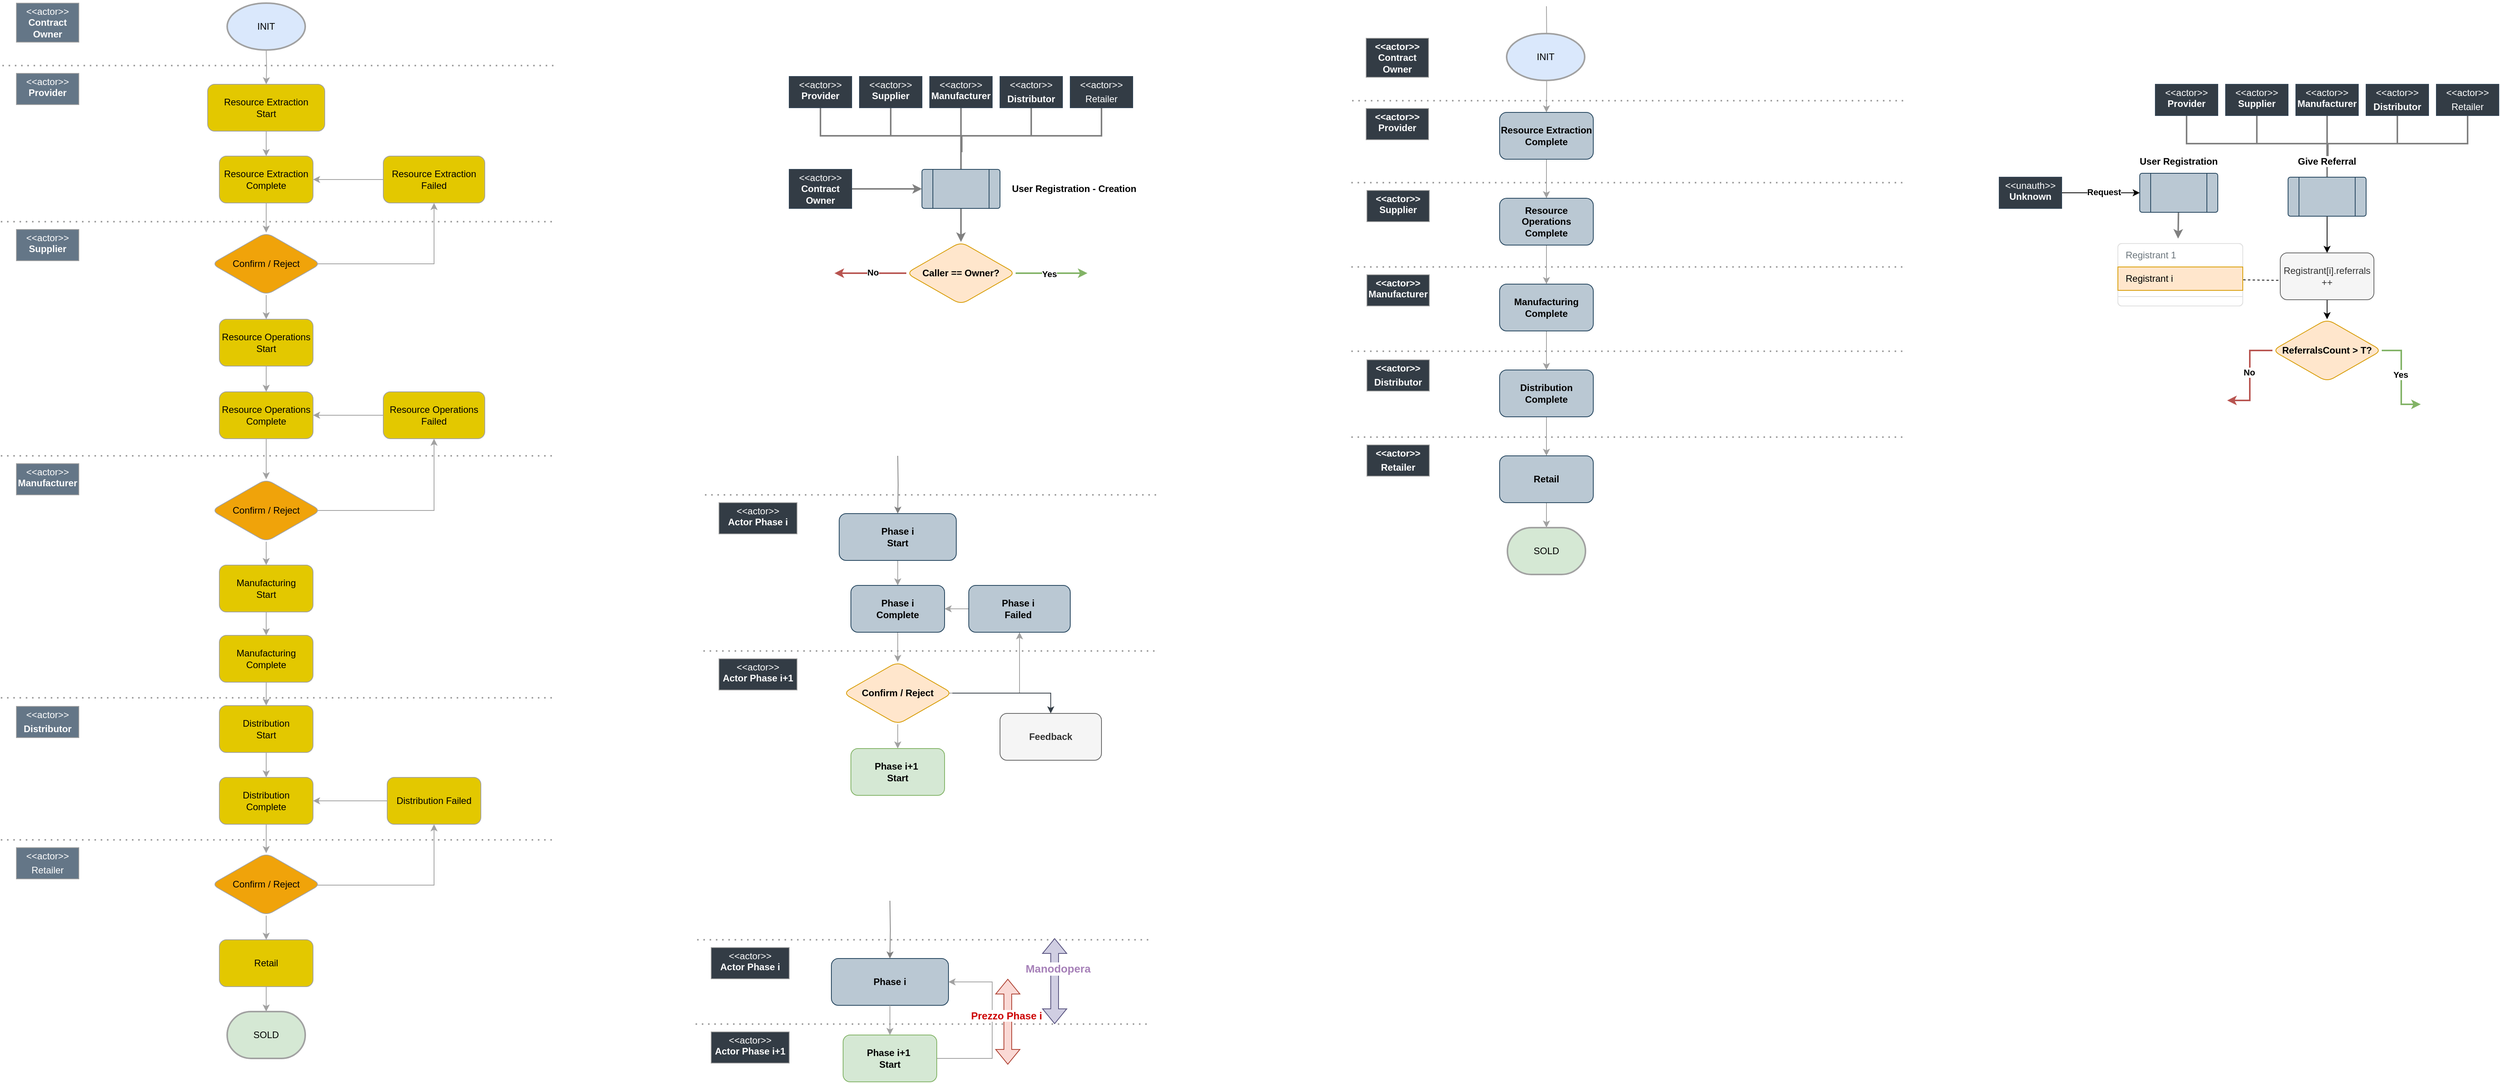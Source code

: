 <mxfile version="23.0.0" type="device">
  <diagram name="Page-1" id="faeOOiExR3TrlwIZyDmg">
    <mxGraphModel dx="1366" dy="703" grid="1" gridSize="10" guides="1" tooltips="1" connect="1" arrows="1" fold="1" page="1" pageScale="1" pageWidth="850" pageHeight="1100" math="0" shadow="0">
      <root>
        <mxCell id="0" />
        <mxCell id="1" parent="0" />
        <mxCell id="ads2WefTn8tqYo6Cn5Cl-5" value="" style="edgeStyle=orthogonalEdgeStyle;rounded=0;orthogonalLoop=1;jettySize=auto;html=1;strokeColor=#A1A1A1;" parent="1" target="ads2WefTn8tqYo6Cn5Cl-4" edge="1">
          <mxGeometry relative="1" as="geometry">
            <mxPoint x="380" y="260" as="sourcePoint" />
          </mxGeometry>
        </mxCell>
        <mxCell id="ads2WefTn8tqYo6Cn5Cl-11" value="" style="edgeStyle=orthogonalEdgeStyle;rounded=0;orthogonalLoop=1;jettySize=auto;html=1;strokeColor=#A1A1A1;" parent="1" source="ads2WefTn8tqYo6Cn5Cl-4" target="ads2WefTn8tqYo6Cn5Cl-10" edge="1">
          <mxGeometry relative="1" as="geometry" />
        </mxCell>
        <mxCell id="ads2WefTn8tqYo6Cn5Cl-4" value="Resource Extraction&lt;br&gt;Start" style="whiteSpace=wrap;html=1;rounded=1;fillColor=#e3c800;fontColor=#000000;strokeColor=#A1A1A1;" parent="1" vertex="1">
          <mxGeometry x="305" y="304" width="150" height="60" as="geometry" />
        </mxCell>
        <mxCell id="ads2WefTn8tqYo6Cn5Cl-8" value="&lt;p style=&quot;margin:0px;margin-top:4px;text-align:center;&quot;&gt;&amp;lt;&amp;lt;actor&amp;gt;&amp;gt;&lt;br&gt;&lt;b&gt;Provider&lt;/b&gt;&lt;/p&gt;" style="shape=rect;html=1;overflow=fill;html=1;whiteSpace=wrap;align=center;fillColor=#647687;fontColor=#ffffff;strokeColor=#A1A1A1;" parent="1" vertex="1">
          <mxGeometry x="60" y="290" width="80" height="40" as="geometry" />
        </mxCell>
        <mxCell id="ads2WefTn8tqYo6Cn5Cl-9" value="&lt;p style=&quot;margin:0px;margin-top:4px;text-align:center;&quot;&gt;&amp;lt;&amp;lt;actor&amp;gt;&amp;gt;&lt;br&gt;&lt;b&gt;Supplier&lt;/b&gt;&lt;/p&gt;&lt;p style=&quot;margin:0px;margin-top:4px;text-align:center;&quot;&gt;&lt;b&gt;&lt;br&gt;&lt;/b&gt;&lt;/p&gt;" style="shape=rect;html=1;overflow=fill;html=1;whiteSpace=wrap;align=center;fillColor=#647687;fontColor=#ffffff;strokeColor=#A1A1A1;" parent="1" vertex="1">
          <mxGeometry x="60" y="490" width="80" height="40" as="geometry" />
        </mxCell>
        <mxCell id="ads2WefTn8tqYo6Cn5Cl-13" style="edgeStyle=orthogonalEdgeStyle;rounded=0;orthogonalLoop=1;jettySize=auto;html=1;entryX=0.5;entryY=0;entryDx=0;entryDy=0;strokeColor=#A1A1A1;" parent="1" source="ads2WefTn8tqYo6Cn5Cl-10" target="ads2WefTn8tqYo6Cn5Cl-12" edge="1">
          <mxGeometry relative="1" as="geometry" />
        </mxCell>
        <mxCell id="ads2WefTn8tqYo6Cn5Cl-10" value="Resource Extraction&lt;br style=&quot;border-color: var(--border-color);&quot;&gt;Complete" style="whiteSpace=wrap;html=1;rounded=1;fillColor=#e3c800;fontColor=#000000;strokeColor=#A1A1A1;" parent="1" vertex="1">
          <mxGeometry x="320" y="396" width="120" height="60" as="geometry" />
        </mxCell>
        <mxCell id="ads2WefTn8tqYo6Cn5Cl-16" value="" style="edgeStyle=orthogonalEdgeStyle;rounded=0;orthogonalLoop=1;jettySize=auto;html=1;strokeColor=#A1A1A1;" parent="1" source="ads2WefTn8tqYo6Cn5Cl-12" target="ads2WefTn8tqYo6Cn5Cl-15" edge="1">
          <mxGeometry relative="1" as="geometry" />
        </mxCell>
        <mxCell id="ads2WefTn8tqYo6Cn5Cl-17" style="edgeStyle=orthogonalEdgeStyle;rounded=0;orthogonalLoop=1;jettySize=auto;html=1;entryX=0.5;entryY=1;entryDx=0;entryDy=0;exitX=0.929;exitY=0.5;exitDx=0;exitDy=0;exitPerimeter=0;strokeColor=#A1A1A1;" parent="1" source="ads2WefTn8tqYo6Cn5Cl-12" target="ads2WefTn8tqYo6Cn5Cl-18" edge="1">
          <mxGeometry relative="1" as="geometry">
            <mxPoint x="580" y="390" as="targetPoint" />
          </mxGeometry>
        </mxCell>
        <mxCell id="ads2WefTn8tqYo6Cn5Cl-12" value="Confirm / Reject" style="rhombus;whiteSpace=wrap;html=1;rounded=1;fillColor=#f0a30a;fontColor=#000000;strokeColor=#A1A1A1;" parent="1" vertex="1">
          <mxGeometry x="310" y="494" width="140" height="80" as="geometry" />
        </mxCell>
        <mxCell id="ads2WefTn8tqYo6Cn5Cl-23" value="" style="edgeStyle=orthogonalEdgeStyle;rounded=0;orthogonalLoop=1;jettySize=auto;html=1;strokeColor=#A1A1A1;" parent="1" source="ads2WefTn8tqYo6Cn5Cl-15" target="ads2WefTn8tqYo6Cn5Cl-22" edge="1">
          <mxGeometry relative="1" as="geometry" />
        </mxCell>
        <mxCell id="ads2WefTn8tqYo6Cn5Cl-15" value="Resource Operations&lt;br style=&quot;border-color: var(--border-color);&quot;&gt;Start" style="whiteSpace=wrap;html=1;rounded=1;fillColor=#e3c800;fontColor=#000000;strokeColor=#A1A1A1;" parent="1" vertex="1">
          <mxGeometry x="320" y="605" width="120" height="60" as="geometry" />
        </mxCell>
        <mxCell id="ads2WefTn8tqYo6Cn5Cl-19" style="rounded=0;orthogonalLoop=1;jettySize=auto;html=1;entryX=1;entryY=0.5;entryDx=0;entryDy=0;strokeColor=#A1A1A1;" parent="1" source="ads2WefTn8tqYo6Cn5Cl-18" target="ads2WefTn8tqYo6Cn5Cl-10" edge="1">
          <mxGeometry relative="1" as="geometry" />
        </mxCell>
        <mxCell id="ads2WefTn8tqYo6Cn5Cl-18" value="Resource Extraction&lt;br&gt;Failed" style="whiteSpace=wrap;html=1;rounded=1;fillColor=#e3c800;fontColor=#000000;strokeColor=#A1A1A1;" parent="1" vertex="1">
          <mxGeometry x="530" y="396" width="130" height="60" as="geometry" />
        </mxCell>
        <mxCell id="ads2WefTn8tqYo6Cn5Cl-25" style="edgeStyle=orthogonalEdgeStyle;rounded=0;orthogonalLoop=1;jettySize=auto;html=1;strokeColor=#A1A1A1;" parent="1" source="ads2WefTn8tqYo6Cn5Cl-22" target="ads2WefTn8tqYo6Cn5Cl-24" edge="1">
          <mxGeometry relative="1" as="geometry" />
        </mxCell>
        <mxCell id="ads2WefTn8tqYo6Cn5Cl-22" value="Resource Operations&lt;br style=&quot;border-color: var(--border-color);&quot;&gt;Complete" style="whiteSpace=wrap;html=1;rounded=1;fillColor=#e3c800;fontColor=#000000;strokeColor=#A1A1A1;" parent="1" vertex="1">
          <mxGeometry x="320" y="698" width="120" height="60" as="geometry" />
        </mxCell>
        <mxCell id="ads2WefTn8tqYo6Cn5Cl-27" value="" style="edgeStyle=orthogonalEdgeStyle;rounded=0;orthogonalLoop=1;jettySize=auto;html=1;exitX=0.929;exitY=0.5;exitDx=0;exitDy=0;exitPerimeter=0;strokeColor=#A1A1A1;" parent="1" source="ads2WefTn8tqYo6Cn5Cl-24" target="ads2WefTn8tqYo6Cn5Cl-26" edge="1">
          <mxGeometry relative="1" as="geometry" />
        </mxCell>
        <mxCell id="ads2WefTn8tqYo6Cn5Cl-31" value="" style="edgeStyle=orthogonalEdgeStyle;rounded=0;orthogonalLoop=1;jettySize=auto;html=1;strokeColor=#A1A1A1;" parent="1" source="ads2WefTn8tqYo6Cn5Cl-24" target="ads2WefTn8tqYo6Cn5Cl-30" edge="1">
          <mxGeometry relative="1" as="geometry" />
        </mxCell>
        <mxCell id="ads2WefTn8tqYo6Cn5Cl-24" value="Confirm / Reject" style="rhombus;whiteSpace=wrap;html=1;rounded=1;fillColor=#f0a30a;fontColor=#000000;strokeColor=#A1A1A1;" parent="1" vertex="1">
          <mxGeometry x="310" y="810" width="140" height="80" as="geometry" />
        </mxCell>
        <mxCell id="ads2WefTn8tqYo6Cn5Cl-28" style="rounded=0;orthogonalLoop=1;jettySize=auto;html=1;entryX=1;entryY=0.5;entryDx=0;entryDy=0;strokeColor=#A1A1A1;" parent="1" source="ads2WefTn8tqYo6Cn5Cl-26" target="ads2WefTn8tqYo6Cn5Cl-22" edge="1">
          <mxGeometry relative="1" as="geometry" />
        </mxCell>
        <mxCell id="ads2WefTn8tqYo6Cn5Cl-26" value="Resource Operations&lt;br style=&quot;border-color: var(--border-color);&quot;&gt;Failed" style="whiteSpace=wrap;html=1;rounded=1;fillColor=#e3c800;fontColor=#000000;strokeColor=#A1A1A1;" parent="1" vertex="1">
          <mxGeometry x="530" y="698" width="130" height="60" as="geometry" />
        </mxCell>
        <mxCell id="ads2WefTn8tqYo6Cn5Cl-29" value="&lt;p style=&quot;margin:0px;margin-top:4px;text-align:center;&quot;&gt;&amp;lt;&amp;lt;actor&amp;gt;&amp;gt;&lt;br&gt;&lt;b&gt;Manufacturer&lt;/b&gt;&lt;/p&gt;&lt;p style=&quot;margin:0px;margin-top:4px;text-align:center;&quot;&gt;&lt;b&gt;&lt;br&gt;&lt;/b&gt;&lt;/p&gt;" style="shape=rect;html=1;overflow=fill;html=1;whiteSpace=wrap;align=center;fillColor=#647687;fontColor=#ffffff;strokeColor=#A1A1A1;" parent="1" vertex="1">
          <mxGeometry x="60" y="790" width="80" height="40" as="geometry" />
        </mxCell>
        <mxCell id="ads2WefTn8tqYo6Cn5Cl-33" value="" style="edgeStyle=orthogonalEdgeStyle;rounded=0;orthogonalLoop=1;jettySize=auto;html=1;strokeColor=#A1A1A1;" parent="1" source="ads2WefTn8tqYo6Cn5Cl-30" target="ads2WefTn8tqYo6Cn5Cl-32" edge="1">
          <mxGeometry relative="1" as="geometry" />
        </mxCell>
        <mxCell id="ads2WefTn8tqYo6Cn5Cl-30" value="Manufacturing &lt;br&gt;Start" style="whiteSpace=wrap;html=1;rounded=1;fillColor=#e3c800;fontColor=#000000;strokeColor=#A1A1A1;" parent="1" vertex="1">
          <mxGeometry x="320" y="920" width="120" height="60" as="geometry" />
        </mxCell>
        <mxCell id="ads2WefTn8tqYo6Cn5Cl-36" value="" style="edgeStyle=orthogonalEdgeStyle;rounded=0;orthogonalLoop=1;jettySize=auto;html=1;strokeColor=#A1A1A1;" parent="1" source="ads2WefTn8tqYo6Cn5Cl-32" target="ads2WefTn8tqYo6Cn5Cl-35" edge="1">
          <mxGeometry relative="1" as="geometry" />
        </mxCell>
        <mxCell id="ads2WefTn8tqYo6Cn5Cl-32" value="Manufacturing&lt;br style=&quot;border-color: var(--border-color);&quot;&gt;Complete" style="whiteSpace=wrap;html=1;rounded=1;fillColor=#e3c800;fontColor=#000000;strokeColor=#A1A1A1;" parent="1" vertex="1">
          <mxGeometry x="320" y="1010" width="120" height="60" as="geometry" />
        </mxCell>
        <mxCell id="ads2WefTn8tqYo6Cn5Cl-34" value="&lt;p style=&quot;margin:0px;margin-top:4px;text-align:center;&quot;&gt;&amp;lt;&amp;lt;actor&amp;gt;&amp;gt;&lt;br&gt;&lt;/p&gt;&lt;p style=&quot;margin:0px;margin-top:4px;text-align:center;&quot;&gt;&lt;b&gt;Distributor&lt;/b&gt;&lt;/p&gt;" style="shape=rect;html=1;overflow=fill;html=1;whiteSpace=wrap;align=center;fillColor=#647687;fontColor=#ffffff;strokeColor=#A1A1A1;" parent="1" vertex="1">
          <mxGeometry x="60" y="1101" width="80" height="40" as="geometry" />
        </mxCell>
        <mxCell id="ads2WefTn8tqYo6Cn5Cl-38" value="" style="edgeStyle=orthogonalEdgeStyle;rounded=0;orthogonalLoop=1;jettySize=auto;html=1;strokeColor=#A1A1A1;" parent="1" source="ads2WefTn8tqYo6Cn5Cl-35" target="ads2WefTn8tqYo6Cn5Cl-37" edge="1">
          <mxGeometry relative="1" as="geometry" />
        </mxCell>
        <mxCell id="ads2WefTn8tqYo6Cn5Cl-35" value="Distribution &lt;br&gt;Start" style="whiteSpace=wrap;html=1;rounded=1;fillColor=#e3c800;fontColor=#000000;strokeColor=#A1A1A1;" parent="1" vertex="1">
          <mxGeometry x="320" y="1100" width="120" height="60" as="geometry" />
        </mxCell>
        <mxCell id="ads2WefTn8tqYo6Cn5Cl-41" value="" style="edgeStyle=orthogonalEdgeStyle;rounded=0;orthogonalLoop=1;jettySize=auto;html=1;strokeColor=#A1A1A1;" parent="1" source="ads2WefTn8tqYo6Cn5Cl-37" target="ads2WefTn8tqYo6Cn5Cl-40" edge="1">
          <mxGeometry relative="1" as="geometry" />
        </mxCell>
        <mxCell id="ads2WefTn8tqYo6Cn5Cl-37" value="Distribution&lt;br&gt;Complete" style="whiteSpace=wrap;html=1;rounded=1;fillColor=#e3c800;fontColor=#000000;strokeColor=#A1A1A1;" parent="1" vertex="1">
          <mxGeometry x="320" y="1192" width="120" height="60" as="geometry" />
        </mxCell>
        <mxCell id="ads2WefTn8tqYo6Cn5Cl-39" value="&lt;p style=&quot;margin:0px;margin-top:4px;text-align:center;&quot;&gt;&amp;lt;&amp;lt;actor&amp;gt;&amp;gt;&lt;/p&gt;&lt;p style=&quot;margin:0px;margin-top:4px;text-align:center;&quot;&gt;Retailer&lt;/p&gt;" style="shape=rect;html=1;overflow=fill;html=1;whiteSpace=wrap;align=center;fillColor=#647687;fontColor=#ffffff;strokeColor=#A1A1A1;" parent="1" vertex="1">
          <mxGeometry x="60" y="1282" width="80" height="40" as="geometry" />
        </mxCell>
        <mxCell id="ads2WefTn8tqYo6Cn5Cl-44" value="" style="edgeStyle=orthogonalEdgeStyle;rounded=0;orthogonalLoop=1;jettySize=auto;html=1;exitX=0.957;exitY=0.513;exitDx=0;exitDy=0;exitPerimeter=0;strokeColor=#A1A1A1;" parent="1" source="ads2WefTn8tqYo6Cn5Cl-40" target="ads2WefTn8tqYo6Cn5Cl-43" edge="1">
          <mxGeometry relative="1" as="geometry" />
        </mxCell>
        <mxCell id="ads2WefTn8tqYo6Cn5Cl-48" value="" style="edgeStyle=orthogonalEdgeStyle;rounded=0;orthogonalLoop=1;jettySize=auto;html=1;strokeColor=#A1A1A1;" parent="1" source="ads2WefTn8tqYo6Cn5Cl-40" target="ads2WefTn8tqYo6Cn5Cl-47" edge="1">
          <mxGeometry relative="1" as="geometry" />
        </mxCell>
        <mxCell id="ads2WefTn8tqYo6Cn5Cl-40" value="Confirm / Reject" style="rhombus;whiteSpace=wrap;html=1;rounded=1;fillColor=#f0a30a;fontColor=#000000;strokeColor=#A1A1A1;" parent="1" vertex="1">
          <mxGeometry x="310" y="1289" width="140" height="80" as="geometry" />
        </mxCell>
        <mxCell id="ads2WefTn8tqYo6Cn5Cl-45" style="rounded=0;orthogonalLoop=1;jettySize=auto;html=1;entryX=1;entryY=0.5;entryDx=0;entryDy=0;strokeColor=#A1A1A1;" parent="1" source="ads2WefTn8tqYo6Cn5Cl-43" target="ads2WefTn8tqYo6Cn5Cl-37" edge="1">
          <mxGeometry relative="1" as="geometry" />
        </mxCell>
        <mxCell id="ads2WefTn8tqYo6Cn5Cl-43" value="Distribution Failed" style="whiteSpace=wrap;html=1;rounded=1;fillColor=#e3c800;fontColor=#000000;strokeColor=#A1A1A1;" parent="1" vertex="1">
          <mxGeometry x="535" y="1192" width="120" height="60" as="geometry" />
        </mxCell>
        <mxCell id="ads2WefTn8tqYo6Cn5Cl-50" value="" style="edgeStyle=orthogonalEdgeStyle;rounded=0;orthogonalLoop=1;jettySize=auto;html=1;strokeColor=#A1A1A1;" parent="1" source="ads2WefTn8tqYo6Cn5Cl-47" edge="1">
          <mxGeometry relative="1" as="geometry">
            <mxPoint x="380" y="1492" as="targetPoint" />
          </mxGeometry>
        </mxCell>
        <mxCell id="ads2WefTn8tqYo6Cn5Cl-47" value="Retail" style="whiteSpace=wrap;html=1;rounded=1;fillColor=#e3c800;fontColor=#000000;strokeColor=#A1A1A1;" parent="1" vertex="1">
          <mxGeometry x="320" y="1400" width="120" height="60" as="geometry" />
        </mxCell>
        <mxCell id="ads2WefTn8tqYo6Cn5Cl-51" value="" style="endArrow=none;dashed=1;html=1;dashPattern=1 3;strokeWidth=2;rounded=0;strokeColor=#A1A1A1;" parent="1" edge="1">
          <mxGeometry width="50" height="50" relative="1" as="geometry">
            <mxPoint x="40" y="1272" as="sourcePoint" />
            <mxPoint x="750" y="1272" as="targetPoint" />
          </mxGeometry>
        </mxCell>
        <mxCell id="ads2WefTn8tqYo6Cn5Cl-52" value="" style="endArrow=none;dashed=1;html=1;dashPattern=1 3;strokeWidth=2;rounded=0;strokeColor=#A1A1A1;" parent="1" edge="1">
          <mxGeometry width="50" height="50" relative="1" as="geometry">
            <mxPoint x="40" y="1090" as="sourcePoint" />
            <mxPoint x="750" y="1090" as="targetPoint" />
          </mxGeometry>
        </mxCell>
        <mxCell id="ads2WefTn8tqYo6Cn5Cl-55" value="" style="endArrow=none;dashed=1;html=1;dashPattern=1 3;strokeWidth=2;rounded=0;strokeColor=#A1A1A1;" parent="1" edge="1">
          <mxGeometry width="50" height="50" relative="1" as="geometry">
            <mxPoint x="40" y="780" as="sourcePoint" />
            <mxPoint x="750" y="780" as="targetPoint" />
          </mxGeometry>
        </mxCell>
        <mxCell id="ads2WefTn8tqYo6Cn5Cl-56" value="" style="endArrow=none;dashed=1;html=1;dashPattern=1 3;strokeWidth=2;rounded=0;strokeColor=#A1A1A1;" parent="1" edge="1">
          <mxGeometry width="50" height="50" relative="1" as="geometry">
            <mxPoint x="40" y="480" as="sourcePoint" />
            <mxPoint x="750" y="480" as="targetPoint" />
          </mxGeometry>
        </mxCell>
        <mxCell id="ads2WefTn8tqYo6Cn5Cl-57" value="" style="endArrow=none;dashed=1;html=1;dashPattern=1 3;strokeWidth=2;rounded=0;strokeColor=#A1A1A1;" parent="1" edge="1">
          <mxGeometry width="50" height="50" relative="1" as="geometry">
            <mxPoint x="42" y="280" as="sourcePoint" />
            <mxPoint x="750" y="280" as="targetPoint" />
          </mxGeometry>
        </mxCell>
        <mxCell id="ads2WefTn8tqYo6Cn5Cl-76" style="edgeStyle=orthogonalEdgeStyle;rounded=0;orthogonalLoop=1;jettySize=auto;html=1;entryX=0.5;entryY=0;entryDx=0;entryDy=0;endArrow=none;endFill=0;strokeColor=#808080;strokeWidth=2;" parent="1" source="ads2WefTn8tqYo6Cn5Cl-58" target="ads2WefTn8tqYo6Cn5Cl-65" edge="1">
          <mxGeometry relative="1" as="geometry">
            <Array as="points">
              <mxPoint x="1090" y="370" />
              <mxPoint x="1270" y="370" />
            </Array>
          </mxGeometry>
        </mxCell>
        <mxCell id="ads2WefTn8tqYo6Cn5Cl-58" value="&lt;p style=&quot;margin:0px;margin-top:4px;text-align:center;&quot;&gt;&amp;lt;&amp;lt;actor&amp;gt;&amp;gt;&lt;br&gt;&lt;b&gt;Provider&lt;/b&gt;&lt;/p&gt;" style="shape=rect;html=1;overflow=fill;html=1;whiteSpace=wrap;align=center;fillColor=#333C45;fontColor=#ffffff;strokeColor=#314354;" parent="1" vertex="1">
          <mxGeometry x="1050" y="294" width="80" height="40" as="geometry" />
        </mxCell>
        <mxCell id="ads2WefTn8tqYo6Cn5Cl-77" style="edgeStyle=orthogonalEdgeStyle;rounded=0;orthogonalLoop=1;jettySize=auto;html=1;endArrow=none;endFill=0;strokeColor=#808080;strokeWidth=2;" parent="1" source="ads2WefTn8tqYo6Cn5Cl-59" edge="1">
          <mxGeometry relative="1" as="geometry">
            <mxPoint x="1270" y="390" as="targetPoint" />
            <Array as="points">
              <mxPoint x="1180" y="370" />
              <mxPoint x="1271" y="370" />
            </Array>
          </mxGeometry>
        </mxCell>
        <mxCell id="ads2WefTn8tqYo6Cn5Cl-59" value="&lt;p style=&quot;margin:0px;margin-top:4px;text-align:center;&quot;&gt;&amp;lt;&amp;lt;actor&amp;gt;&amp;gt;&lt;br&gt;&lt;b&gt;Supplier&lt;/b&gt;&lt;/p&gt;&lt;p style=&quot;margin:0px;margin-top:4px;text-align:center;&quot;&gt;&lt;b&gt;&lt;br&gt;&lt;/b&gt;&lt;/p&gt;" style="shape=rect;html=1;overflow=fill;html=1;whiteSpace=wrap;align=center;fillColor=#333C45;fontColor=#ffffff;strokeColor=#314354;" parent="1" vertex="1">
          <mxGeometry x="1140" y="294" width="80" height="40" as="geometry" />
        </mxCell>
        <mxCell id="ads2WefTn8tqYo6Cn5Cl-79" style="edgeStyle=orthogonalEdgeStyle;rounded=0;orthogonalLoop=1;jettySize=auto;html=1;endArrow=none;endFill=0;strokeColor=#808080;strokeWidth=2;" parent="1" source="ads2WefTn8tqYo6Cn5Cl-60" edge="1">
          <mxGeometry relative="1" as="geometry">
            <mxPoint x="1270" y="390" as="targetPoint" />
          </mxGeometry>
        </mxCell>
        <mxCell id="ads2WefTn8tqYo6Cn5Cl-60" value="&lt;p style=&quot;margin:0px;margin-top:4px;text-align:center;&quot;&gt;&amp;lt;&amp;lt;actor&amp;gt;&amp;gt;&lt;br&gt;&lt;b&gt;Manufacturer&lt;/b&gt;&lt;/p&gt;&lt;p style=&quot;margin:0px;margin-top:4px;text-align:center;&quot;&gt;&lt;b&gt;&lt;br&gt;&lt;/b&gt;&lt;/p&gt;" style="shape=rect;html=1;overflow=fill;html=1;whiteSpace=wrap;align=center;fillColor=#333C45;fontColor=#ffffff;strokeColor=#314354;" parent="1" vertex="1">
          <mxGeometry x="1230" y="294" width="80" height="40" as="geometry" />
        </mxCell>
        <mxCell id="ads2WefTn8tqYo6Cn5Cl-80" style="edgeStyle=orthogonalEdgeStyle;rounded=0;orthogonalLoop=1;jettySize=auto;html=1;endArrow=none;endFill=0;strokeColor=#808080;strokeWidth=2;" parent="1" source="ads2WefTn8tqYo6Cn5Cl-61" edge="1">
          <mxGeometry relative="1" as="geometry">
            <mxPoint x="1270" y="390" as="targetPoint" />
            <Array as="points">
              <mxPoint x="1360" y="370" />
              <mxPoint x="1271" y="370" />
            </Array>
          </mxGeometry>
        </mxCell>
        <mxCell id="ads2WefTn8tqYo6Cn5Cl-61" value="&lt;p style=&quot;margin:0px;margin-top:4px;text-align:center;&quot;&gt;&amp;lt;&amp;lt;actor&amp;gt;&amp;gt;&lt;br&gt;&lt;/p&gt;&lt;p style=&quot;margin:0px;margin-top:4px;text-align:center;&quot;&gt;&lt;b&gt;Distributor&lt;/b&gt;&lt;/p&gt;" style="shape=rect;html=1;overflow=fill;html=1;whiteSpace=wrap;align=center;fillColor=#333C45;fontColor=#ffffff;strokeColor=#314354;" parent="1" vertex="1">
          <mxGeometry x="1320" y="294" width="80" height="40" as="geometry" />
        </mxCell>
        <mxCell id="ads2WefTn8tqYo6Cn5Cl-81" style="edgeStyle=orthogonalEdgeStyle;rounded=0;orthogonalLoop=1;jettySize=auto;html=1;entryX=0.5;entryY=0;entryDx=0;entryDy=0;endArrow=none;endFill=0;strokeColor=#808080;strokeWidth=2;" parent="1" source="ads2WefTn8tqYo6Cn5Cl-62" target="ads2WefTn8tqYo6Cn5Cl-65" edge="1">
          <mxGeometry relative="1" as="geometry">
            <Array as="points">
              <mxPoint x="1450" y="370" />
              <mxPoint x="1270" y="370" />
            </Array>
          </mxGeometry>
        </mxCell>
        <mxCell id="ads2WefTn8tqYo6Cn5Cl-62" value="&lt;p style=&quot;margin:0px;margin-top:4px;text-align:center;&quot;&gt;&amp;lt;&amp;lt;actor&amp;gt;&amp;gt;&lt;/p&gt;&lt;p style=&quot;margin:0px;margin-top:4px;text-align:center;&quot;&gt;Retailer&lt;/p&gt;" style="shape=rect;html=1;overflow=fill;html=1;whiteSpace=wrap;align=center;fillColor=#333C45;fontColor=#ffffff;strokeColor=#314354;" parent="1" vertex="1">
          <mxGeometry x="1410" y="294" width="80" height="40" as="geometry" />
        </mxCell>
        <mxCell id="ads2WefTn8tqYo6Cn5Cl-82" style="edgeStyle=orthogonalEdgeStyle;rounded=0;orthogonalLoop=1;jettySize=auto;html=1;entryX=0.5;entryY=0;entryDx=0;entryDy=0;strokeColor=#808080;strokeWidth=2;" parent="1" source="ads2WefTn8tqYo6Cn5Cl-65" target="ads2WefTn8tqYo6Cn5Cl-67" edge="1">
          <mxGeometry relative="1" as="geometry" />
        </mxCell>
        <mxCell id="ads2WefTn8tqYo6Cn5Cl-65" value="" style="verticalLabelPosition=bottom;verticalAlign=top;html=1;shape=process;whiteSpace=wrap;rounded=1;size=0.14;arcSize=6;fillColor=#bac8d3;strokeColor=#23445d;" parent="1" vertex="1">
          <mxGeometry x="1220" y="413" width="100" height="50" as="geometry" />
        </mxCell>
        <mxCell id="ads2WefTn8tqYo6Cn5Cl-68" style="edgeStyle=orthogonalEdgeStyle;rounded=0;orthogonalLoop=1;jettySize=auto;html=1;strokeWidth=2;fillColor=#f8cecc;strokeColor=#b85450;" parent="1" source="ads2WefTn8tqYo6Cn5Cl-67" target="ads2WefTn8tqYo6Cn5Cl-86" edge="1">
          <mxGeometry relative="1" as="geometry">
            <mxPoint x="1110" y="546" as="targetPoint" />
          </mxGeometry>
        </mxCell>
        <mxCell id="ads2WefTn8tqYo6Cn5Cl-83" value="No" style="edgeLabel;html=1;align=center;verticalAlign=middle;resizable=0;points=[];fontStyle=1" parent="ads2WefTn8tqYo6Cn5Cl-68" vertex="1" connectable="0">
          <mxGeometry x="-0.062" y="-1" relative="1" as="geometry">
            <mxPoint as="offset" />
          </mxGeometry>
        </mxCell>
        <mxCell id="ads2WefTn8tqYo6Cn5Cl-84" style="edgeStyle=orthogonalEdgeStyle;rounded=0;orthogonalLoop=1;jettySize=auto;html=1;strokeWidth=2;fillColor=#d5e8d4;strokeColor=#82b366;entryX=0;entryY=0.5;entryDx=0;entryDy=0;fontStyle=1" parent="1" source="ads2WefTn8tqYo6Cn5Cl-67" target="ads2WefTn8tqYo6Cn5Cl-87" edge="1">
          <mxGeometry relative="1" as="geometry">
            <mxPoint x="1410" y="546" as="targetPoint" />
          </mxGeometry>
        </mxCell>
        <mxCell id="ads2WefTn8tqYo6Cn5Cl-85" value="Yes" style="edgeLabel;html=1;align=center;verticalAlign=middle;resizable=0;points=[];fontStyle=1" parent="ads2WefTn8tqYo6Cn5Cl-84" vertex="1" connectable="0">
          <mxGeometry x="-0.064" y="-1" relative="1" as="geometry">
            <mxPoint as="offset" />
          </mxGeometry>
        </mxCell>
        <mxCell id="ads2WefTn8tqYo6Cn5Cl-67" value="&lt;b&gt;Caller == Owner?&lt;/b&gt;" style="rhombus;whiteSpace=wrap;html=1;rounded=1;fillColor=#ffe6cc;strokeColor=#d79b00;" parent="1" vertex="1">
          <mxGeometry x="1200" y="506" width="140" height="80" as="geometry" />
        </mxCell>
        <mxCell id="ads2WefTn8tqYo6Cn5Cl-69" value="INIT" style="strokeWidth=2;html=1;shape=mxgraph.flowchart.start_1;whiteSpace=wrap;fillColor=#dae8fc;strokeColor=#A1A1A1;" parent="1" vertex="1">
          <mxGeometry x="330" y="200" width="100" height="60" as="geometry" />
        </mxCell>
        <mxCell id="ads2WefTn8tqYo6Cn5Cl-70" value="SOLD" style="strokeWidth=2;html=1;shape=mxgraph.flowchart.terminator;whiteSpace=wrap;fillColor=#d5e8d4;strokeColor=#A1A1A1;" parent="1" vertex="1">
          <mxGeometry x="330" y="1492" width="100" height="60" as="geometry" />
        </mxCell>
        <mxCell id="ads2WefTn8tqYo6Cn5Cl-73" value="&lt;p style=&quot;margin:0px;margin-top:4px;text-align:center;&quot;&gt;&amp;lt;&amp;lt;actor&amp;gt;&amp;gt;&lt;br&gt;&lt;b&gt;Contract Owner&lt;/b&gt;&lt;/p&gt;&lt;p style=&quot;margin:0px;margin-top:4px;text-align:center;&quot;&gt;&lt;b&gt;&lt;br&gt;&lt;/b&gt;&lt;/p&gt;" style="shape=rect;html=1;overflow=fill;html=1;whiteSpace=wrap;align=center;fillColor=#647687;fontColor=#ffffff;strokeColor=#A1A1A1;" parent="1" vertex="1">
          <mxGeometry x="60" y="200" width="80" height="50" as="geometry" />
        </mxCell>
        <mxCell id="ads2WefTn8tqYo6Cn5Cl-75" style="edgeStyle=orthogonalEdgeStyle;rounded=0;orthogonalLoop=1;jettySize=auto;html=1;entryX=0;entryY=0.5;entryDx=0;entryDy=0;strokeColor=#808080;strokeWidth=2;" parent="1" source="ads2WefTn8tqYo6Cn5Cl-74" target="ads2WefTn8tqYo6Cn5Cl-65" edge="1">
          <mxGeometry relative="1" as="geometry" />
        </mxCell>
        <mxCell id="ads2WefTn8tqYo6Cn5Cl-74" value="&lt;p style=&quot;margin:0px;margin-top:4px;text-align:center;&quot;&gt;&amp;lt;&amp;lt;actor&amp;gt;&amp;gt;&lt;br&gt;&lt;b&gt;Contract Owner&lt;/b&gt;&lt;/p&gt;&lt;p style=&quot;margin:0px;margin-top:4px;text-align:center;&quot;&gt;&lt;b&gt;&lt;br&gt;&lt;/b&gt;&lt;/p&gt;" style="shape=rect;html=1;overflow=fill;html=1;whiteSpace=wrap;align=center;fillColor=#333C45;fontColor=#ffffff;strokeColor=#314354;" parent="1" vertex="1">
          <mxGeometry x="1050" y="413" width="80" height="50" as="geometry" />
        </mxCell>
        <mxCell id="ads2WefTn8tqYo6Cn5Cl-86" value="" style="shape=image;html=1;verticalAlign=top;verticalLabelPosition=bottom;labelBackgroundColor=#ffffff;imageAspect=0;aspect=fixed;image=https://cdn2.iconfinder.com/data/icons/circle-icons-1/64/denied-128.png;imageBackground=none;" parent="1" vertex="1">
          <mxGeometry x="1050" y="517" width="58" height="58" as="geometry" />
        </mxCell>
        <mxCell id="ads2WefTn8tqYo6Cn5Cl-87" value="" style="shape=image;html=1;verticalAlign=top;verticalLabelPosition=bottom;labelBackgroundColor=#ffffff;imageAspect=0;aspect=fixed;image=https://cdn4.iconfinder.com/data/icons/essentials-72/24/040_-_Tick-128.png" parent="1" vertex="1">
          <mxGeometry x="1432" y="517" width="58" height="58" as="geometry" />
        </mxCell>
        <mxCell id="ads2WefTn8tqYo6Cn5Cl-89" value="&lt;span style=&quot;border-color: var(--border-color);&quot;&gt;&lt;b&gt;User Registration - Creation&lt;/b&gt;&lt;/span&gt;" style="text;html=1;strokeColor=none;fillColor=none;align=center;verticalAlign=middle;whiteSpace=wrap;rounded=0;" parent="1" vertex="1">
          <mxGeometry x="1320" y="423" width="190" height="30" as="geometry" />
        </mxCell>
        <mxCell id="I28r8k0axbSIJvqg_-YW-1" value="" style="edgeStyle=orthogonalEdgeStyle;rounded=0;orthogonalLoop=1;jettySize=auto;html=1;strokeColor=#A1A1A1;entryX=0.5;entryY=0;entryDx=0;entryDy=0;" parent="1" target="I28r8k0axbSIJvqg_-YW-7" edge="1">
          <mxGeometry relative="1" as="geometry">
            <mxPoint x="2020" y="204" as="sourcePoint" />
            <mxPoint x="2020" y="248" as="targetPoint" />
          </mxGeometry>
        </mxCell>
        <mxCell id="I28r8k0axbSIJvqg_-YW-4" value="&lt;p style=&quot;margin:0px;margin-top:4px;text-align:center;&quot;&gt;&amp;lt;&amp;lt;actor&amp;gt;&amp;gt;&lt;br&gt;&lt;span&gt;Provider&lt;/span&gt;&lt;/p&gt;" style="shape=rect;html=1;overflow=fill;html=1;whiteSpace=wrap;align=center;fillColor=#333C45;fontColor=#ffffff;strokeColor=#A1A1A1;fontStyle=1" parent="1" vertex="1">
          <mxGeometry x="1789" y="335" width="80" height="40" as="geometry" />
        </mxCell>
        <mxCell id="I28r8k0axbSIJvqg_-YW-5" value="&lt;p style=&quot;margin:0px;margin-top:4px;text-align:center;&quot;&gt;&amp;lt;&amp;lt;actor&amp;gt;&amp;gt;&lt;br&gt;&lt;span&gt;Supplier&lt;/span&gt;&lt;/p&gt;&lt;p style=&quot;margin:0px;margin-top:4px;text-align:center;&quot;&gt;&lt;span&gt;&lt;br&gt;&lt;/span&gt;&lt;/p&gt;" style="shape=rect;html=1;overflow=fill;html=1;whiteSpace=wrap;align=center;fillColor=#333C45;fontColor=#ffffff;strokeColor=#A1A1A1;fontStyle=1" parent="1" vertex="1">
          <mxGeometry x="1790" y="440" width="80" height="40" as="geometry" />
        </mxCell>
        <mxCell id="I28r8k0axbSIJvqg_-YW-6" style="rounded=0;orthogonalLoop=1;jettySize=auto;html=1;entryX=0.5;entryY=0;entryDx=0;entryDy=0;strokeColor=#A1A1A1;" parent="1" source="I28r8k0axbSIJvqg_-YW-7" target="I28r8k0axbSIJvqg_-YW-16" edge="1">
          <mxGeometry relative="1" as="geometry">
            <mxPoint x="2020" y="438" as="targetPoint" />
          </mxGeometry>
        </mxCell>
        <mxCell id="I28r8k0axbSIJvqg_-YW-7" value="&lt;b&gt;Resource Extraction&lt;br style=&quot;border-color: var(--border-color);&quot;&gt;Complete&lt;/b&gt;" style="whiteSpace=wrap;html=1;rounded=1;fillColor=#bac8d3;strokeColor=#23445d;" parent="1" vertex="1">
          <mxGeometry x="1960" y="340" width="120" height="60" as="geometry" />
        </mxCell>
        <mxCell id="I28r8k0axbSIJvqg_-YW-15" style="edgeStyle=orthogonalEdgeStyle;rounded=0;orthogonalLoop=1;jettySize=auto;html=1;strokeColor=#A1A1A1;entryX=0.5;entryY=0;entryDx=0;entryDy=0;" parent="1" source="I28r8k0axbSIJvqg_-YW-16" target="I28r8k0axbSIJvqg_-YW-26" edge="1">
          <mxGeometry relative="1" as="geometry">
            <mxPoint x="2020" y="562" as="targetPoint" />
          </mxGeometry>
        </mxCell>
        <mxCell id="I28r8k0axbSIJvqg_-YW-16" value="&lt;b&gt;Resource Operations&lt;br style=&quot;border-color: var(--border-color);&quot;&gt;Complete&lt;/b&gt;" style="whiteSpace=wrap;html=1;rounded=1;fillColor=#bac8d3;strokeColor=#23445d;" parent="1" vertex="1">
          <mxGeometry x="1960" y="450" width="120" height="60" as="geometry" />
        </mxCell>
        <mxCell id="I28r8k0axbSIJvqg_-YW-22" value="&lt;p style=&quot;margin:0px;margin-top:4px;text-align:center;&quot;&gt;&amp;lt;&amp;lt;actor&amp;gt;&amp;gt;&lt;br&gt;&lt;span&gt;Manufacturer&lt;/span&gt;&lt;/p&gt;&lt;p style=&quot;margin:0px;margin-top:4px;text-align:center;&quot;&gt;&lt;span&gt;&lt;br&gt;&lt;/span&gt;&lt;/p&gt;" style="shape=rect;html=1;overflow=fill;html=1;whiteSpace=wrap;align=center;fillColor=#333C45;fontColor=#ffffff;strokeColor=#A1A1A1;fontStyle=1" parent="1" vertex="1">
          <mxGeometry x="1790" y="548" width="80" height="40" as="geometry" />
        </mxCell>
        <mxCell id="I28r8k0axbSIJvqg_-YW-25" value="" style="edgeStyle=orthogonalEdgeStyle;rounded=0;orthogonalLoop=1;jettySize=auto;html=1;strokeColor=#A1A1A1;entryX=0.5;entryY=0;entryDx=0;entryDy=0;" parent="1" source="I28r8k0axbSIJvqg_-YW-26" target="I28r8k0axbSIJvqg_-YW-31" edge="1">
          <mxGeometry relative="1" as="geometry">
            <mxPoint x="2020" y="650" as="targetPoint" />
          </mxGeometry>
        </mxCell>
        <mxCell id="I28r8k0axbSIJvqg_-YW-26" value="&lt;b&gt;Manufacturing&lt;br style=&quot;border-color: var(--border-color);&quot;&gt;Complete&lt;/b&gt;" style="whiteSpace=wrap;html=1;rounded=1;fillColor=#bac8d3;strokeColor=#23445d;" parent="1" vertex="1">
          <mxGeometry x="1960" y="560" width="120" height="60" as="geometry" />
        </mxCell>
        <mxCell id="I28r8k0axbSIJvqg_-YW-27" value="&lt;p style=&quot;margin:0px;margin-top:4px;text-align:center;&quot;&gt;&amp;lt;&amp;lt;actor&amp;gt;&amp;gt;&lt;br&gt;&lt;/p&gt;&lt;p style=&quot;margin:0px;margin-top:4px;text-align:center;&quot;&gt;&lt;span&gt;Distributor&lt;/span&gt;&lt;/p&gt;" style="shape=rect;html=1;overflow=fill;html=1;whiteSpace=wrap;align=center;fillColor=#333C45;fontColor=#ffffff;strokeColor=#A1A1A1;fontStyle=1" parent="1" vertex="1">
          <mxGeometry x="1790" y="657" width="80" height="40" as="geometry" />
        </mxCell>
        <mxCell id="I28r8k0axbSIJvqg_-YW-30" value="" style="edgeStyle=orthogonalEdgeStyle;rounded=0;orthogonalLoop=1;jettySize=auto;html=1;strokeColor=#A1A1A1;entryX=0.5;entryY=0;entryDx=0;entryDy=0;" parent="1" source="I28r8k0axbSIJvqg_-YW-31" target="I28r8k0axbSIJvqg_-YW-39" edge="1">
          <mxGeometry relative="1" as="geometry">
            <mxPoint x="2020" y="767" as="targetPoint" />
          </mxGeometry>
        </mxCell>
        <mxCell id="I28r8k0axbSIJvqg_-YW-31" value="&lt;b&gt;Distribution&lt;br&gt;Complete&lt;/b&gt;" style="whiteSpace=wrap;html=1;rounded=1;fillColor=#bac8d3;strokeColor=#23445d;" parent="1" vertex="1">
          <mxGeometry x="1960" y="670" width="120" height="60" as="geometry" />
        </mxCell>
        <mxCell id="I28r8k0axbSIJvqg_-YW-32" value="&lt;p style=&quot;margin:0px;margin-top:4px;text-align:center;&quot;&gt;&amp;lt;&amp;lt;actor&amp;gt;&amp;gt;&lt;/p&gt;&lt;p style=&quot;margin:0px;margin-top:4px;text-align:center;&quot;&gt;Retailer&lt;/p&gt;" style="shape=rect;html=1;overflow=fill;html=1;whiteSpace=wrap;align=center;fillColor=#333C45;fontColor=#ffffff;strokeColor=#A1A1A1;fontStyle=1" parent="1" vertex="1">
          <mxGeometry x="1790" y="766" width="80" height="40" as="geometry" />
        </mxCell>
        <mxCell id="I28r8k0axbSIJvqg_-YW-38" value="" style="edgeStyle=orthogonalEdgeStyle;rounded=0;orthogonalLoop=1;jettySize=auto;html=1;strokeColor=#A1A1A1;" parent="1" source="I28r8k0axbSIJvqg_-YW-39" edge="1">
          <mxGeometry relative="1" as="geometry">
            <mxPoint x="2020" y="872" as="targetPoint" />
          </mxGeometry>
        </mxCell>
        <mxCell id="I28r8k0axbSIJvqg_-YW-39" value="&lt;b&gt;Retail&lt;/b&gt;" style="whiteSpace=wrap;html=1;rounded=1;fillColor=#bac8d3;strokeColor=#23445d;" parent="1" vertex="1">
          <mxGeometry x="1960" y="780" width="120" height="60" as="geometry" />
        </mxCell>
        <mxCell id="I28r8k0axbSIJvqg_-YW-40" value="" style="endArrow=none;dashed=1;html=1;dashPattern=1 3;strokeWidth=2;rounded=0;strokeColor=#A1A1A1;" parent="1" edge="1">
          <mxGeometry width="50" height="50" relative="1" as="geometry">
            <mxPoint x="1770" y="756" as="sourcePoint" />
            <mxPoint x="2480" y="756" as="targetPoint" />
          </mxGeometry>
        </mxCell>
        <mxCell id="I28r8k0axbSIJvqg_-YW-41" value="" style="endArrow=none;dashed=1;html=1;dashPattern=1 3;strokeWidth=2;rounded=0;strokeColor=#A1A1A1;" parent="1" edge="1">
          <mxGeometry width="50" height="50" relative="1" as="geometry">
            <mxPoint x="1770" y="646" as="sourcePoint" />
            <mxPoint x="2480" y="646" as="targetPoint" />
          </mxGeometry>
        </mxCell>
        <mxCell id="I28r8k0axbSIJvqg_-YW-42" value="" style="endArrow=none;dashed=1;html=1;dashPattern=1 3;strokeWidth=2;rounded=0;strokeColor=#A1A1A1;" parent="1" edge="1">
          <mxGeometry width="50" height="50" relative="1" as="geometry">
            <mxPoint x="1770" y="538" as="sourcePoint" />
            <mxPoint x="2480" y="538" as="targetPoint" />
          </mxGeometry>
        </mxCell>
        <mxCell id="I28r8k0axbSIJvqg_-YW-43" value="" style="endArrow=none;dashed=1;html=1;dashPattern=1 3;strokeWidth=2;rounded=0;strokeColor=#A1A1A1;" parent="1" edge="1">
          <mxGeometry width="50" height="50" relative="1" as="geometry">
            <mxPoint x="1770" y="430" as="sourcePoint" />
            <mxPoint x="2480" y="430" as="targetPoint" />
          </mxGeometry>
        </mxCell>
        <mxCell id="I28r8k0axbSIJvqg_-YW-44" value="" style="endArrow=none;dashed=1;html=1;dashPattern=1 3;strokeWidth=2;rounded=0;strokeColor=#A1A1A1;" parent="1" edge="1">
          <mxGeometry width="50" height="50" relative="1" as="geometry">
            <mxPoint x="1771" y="325" as="sourcePoint" />
            <mxPoint x="2479" y="325" as="targetPoint" />
          </mxGeometry>
        </mxCell>
        <mxCell id="I28r8k0axbSIJvqg_-YW-45" value="INIT" style="strokeWidth=2;html=1;shape=mxgraph.flowchart.start_1;whiteSpace=wrap;fillColor=#dae8fc;strokeColor=#A1A1A1;" parent="1" vertex="1">
          <mxGeometry x="1969" y="239" width="100" height="60" as="geometry" />
        </mxCell>
        <mxCell id="I28r8k0axbSIJvqg_-YW-46" value="SOLD" style="strokeWidth=2;html=1;shape=mxgraph.flowchart.terminator;whiteSpace=wrap;fillColor=#d5e8d4;strokeColor=#A1A1A1;" parent="1" vertex="1">
          <mxGeometry x="1970" y="872" width="100" height="60" as="geometry" />
        </mxCell>
        <mxCell id="I28r8k0axbSIJvqg_-YW-47" value="&lt;p style=&quot;margin:0px;margin-top:4px;text-align:center;&quot;&gt;&amp;lt;&amp;lt;actor&amp;gt;&amp;gt;&lt;br&gt;&lt;span&gt;Contract Owner&lt;/span&gt;&lt;/p&gt;&lt;p style=&quot;margin:0px;margin-top:4px;text-align:center;&quot;&gt;&lt;span&gt;&lt;br&gt;&lt;/span&gt;&lt;/p&gt;" style="shape=rect;html=1;overflow=fill;html=1;whiteSpace=wrap;align=center;fillColor=#333C45;fontColor=#ffffff;strokeColor=#A1A1A1;fontStyle=1" parent="1" vertex="1">
          <mxGeometry x="1789" y="245" width="80" height="50" as="geometry" />
        </mxCell>
        <mxCell id="BQDvspJZN0Mh_zz1AN94-1" value="" style="edgeStyle=orthogonalEdgeStyle;rounded=0;orthogonalLoop=1;jettySize=auto;html=1;strokeColor=#A1A1A1;" edge="1" parent="1" source="BQDvspJZN0Mh_zz1AN94-2" target="BQDvspJZN0Mh_zz1AN94-6">
          <mxGeometry relative="1" as="geometry" />
        </mxCell>
        <mxCell id="BQDvspJZN0Mh_zz1AN94-2" value="&lt;b&gt;Phase i&lt;br&gt;Start&lt;/b&gt;" style="whiteSpace=wrap;html=1;rounded=1;fillColor=#bac8d3;strokeColor=#23445d;" vertex="1" parent="1">
          <mxGeometry x="1114" y="854" width="150" height="60" as="geometry" />
        </mxCell>
        <mxCell id="BQDvspJZN0Mh_zz1AN94-3" value="&lt;p style=&quot;margin:0px;margin-top:4px;text-align:center;&quot;&gt;&amp;lt;&amp;lt;actor&amp;gt;&amp;gt;&lt;br&gt;&lt;b&gt;Actor Phase i&lt;/b&gt;&lt;/p&gt;" style="shape=rect;html=1;overflow=fill;html=1;whiteSpace=wrap;align=center;fillColor=#333C45;fontColor=#ffffff;strokeColor=#A1A1A1;" vertex="1" parent="1">
          <mxGeometry x="960" y="840" width="100" height="40" as="geometry" />
        </mxCell>
        <mxCell id="BQDvspJZN0Mh_zz1AN94-4" value="&lt;p style=&quot;margin:0px;margin-top:4px;text-align:center;&quot;&gt;&amp;lt;&amp;lt;actor&amp;gt;&amp;gt;&lt;br&gt;&lt;b&gt;Actor Phase i+1&lt;/b&gt;&lt;/p&gt;&lt;p style=&quot;margin:0px;margin-top:4px;text-align:center;&quot;&gt;&lt;b&gt;&lt;br&gt;&lt;/b&gt;&lt;/p&gt;" style="shape=rect;html=1;overflow=fill;html=1;whiteSpace=wrap;align=center;fillColor=#333C45;fontColor=#ffffff;strokeColor=#A1A1A1;" vertex="1" parent="1">
          <mxGeometry x="960" y="1040" width="100" height="40" as="geometry" />
        </mxCell>
        <mxCell id="BQDvspJZN0Mh_zz1AN94-5" style="edgeStyle=orthogonalEdgeStyle;rounded=0;orthogonalLoop=1;jettySize=auto;html=1;entryX=0.5;entryY=0;entryDx=0;entryDy=0;strokeColor=#A1A1A1;" edge="1" parent="1" source="BQDvspJZN0Mh_zz1AN94-6" target="BQDvspJZN0Mh_zz1AN94-9">
          <mxGeometry relative="1" as="geometry" />
        </mxCell>
        <mxCell id="BQDvspJZN0Mh_zz1AN94-6" value="&lt;b&gt;Phase i &lt;br&gt;Complete&lt;/b&gt;" style="whiteSpace=wrap;html=1;rounded=1;fillColor=#bac8d3;strokeColor=#23445d;" vertex="1" parent="1">
          <mxGeometry x="1129" y="946" width="120" height="60" as="geometry" />
        </mxCell>
        <mxCell id="BQDvspJZN0Mh_zz1AN94-7" value="" style="edgeStyle=orthogonalEdgeStyle;rounded=0;orthogonalLoop=1;jettySize=auto;html=1;strokeColor=#A1A1A1;" edge="1" parent="1" source="BQDvspJZN0Mh_zz1AN94-9" target="BQDvspJZN0Mh_zz1AN94-10">
          <mxGeometry relative="1" as="geometry" />
        </mxCell>
        <mxCell id="BQDvspJZN0Mh_zz1AN94-8" style="edgeStyle=orthogonalEdgeStyle;rounded=0;orthogonalLoop=1;jettySize=auto;html=1;entryX=0.5;entryY=1;entryDx=0;entryDy=0;exitX=0.929;exitY=0.5;exitDx=0;exitDy=0;exitPerimeter=0;strokeColor=#A1A1A1;" edge="1" parent="1" source="BQDvspJZN0Mh_zz1AN94-9" target="BQDvspJZN0Mh_zz1AN94-12">
          <mxGeometry relative="1" as="geometry">
            <mxPoint x="1389" y="940" as="targetPoint" />
          </mxGeometry>
        </mxCell>
        <mxCell id="BQDvspJZN0Mh_zz1AN94-136" style="edgeStyle=orthogonalEdgeStyle;rounded=0;orthogonalLoop=1;jettySize=auto;html=1;entryX=0.5;entryY=0;entryDx=0;entryDy=0;strokeColor=#333C45;" edge="1" parent="1" source="BQDvspJZN0Mh_zz1AN94-9" target="BQDvspJZN0Mh_zz1AN94-137">
          <mxGeometry relative="1" as="geometry">
            <mxPoint x="1350" y="1130" as="targetPoint" />
          </mxGeometry>
        </mxCell>
        <mxCell id="BQDvspJZN0Mh_zz1AN94-9" value="&lt;b&gt;Confirm / Reject&lt;/b&gt;" style="rhombus;whiteSpace=wrap;html=1;rounded=1;fillColor=#ffe6cc;strokeColor=#d79b00;" vertex="1" parent="1">
          <mxGeometry x="1119" y="1044" width="140" height="80" as="geometry" />
        </mxCell>
        <mxCell id="BQDvspJZN0Mh_zz1AN94-10" value="&lt;b&gt;Phase i+1&amp;nbsp;&lt;br&gt;Start&lt;/b&gt;" style="whiteSpace=wrap;html=1;rounded=1;fillColor=#d5e8d4;strokeColor=#82b366;" vertex="1" parent="1">
          <mxGeometry x="1129" y="1155" width="120" height="60" as="geometry" />
        </mxCell>
        <mxCell id="BQDvspJZN0Mh_zz1AN94-11" style="rounded=0;orthogonalLoop=1;jettySize=auto;html=1;entryX=1;entryY=0.5;entryDx=0;entryDy=0;strokeColor=#A1A1A1;" edge="1" parent="1" source="BQDvspJZN0Mh_zz1AN94-12" target="BQDvspJZN0Mh_zz1AN94-6">
          <mxGeometry relative="1" as="geometry" />
        </mxCell>
        <mxCell id="BQDvspJZN0Mh_zz1AN94-16" style="edgeStyle=orthogonalEdgeStyle;rounded=0;orthogonalLoop=1;jettySize=auto;html=1;entryX=0.5;entryY=0;entryDx=0;entryDy=0;strokeColor=#808080;" edge="1" parent="1" target="BQDvspJZN0Mh_zz1AN94-2">
          <mxGeometry relative="1" as="geometry">
            <mxPoint x="1189" y="780" as="sourcePoint" />
          </mxGeometry>
        </mxCell>
        <mxCell id="BQDvspJZN0Mh_zz1AN94-12" value="&lt;b&gt;Phase i&amp;nbsp;&lt;br&gt;Failed&amp;nbsp;&lt;/b&gt;" style="whiteSpace=wrap;html=1;rounded=1;fillColor=#bac8d3;strokeColor=#23445d;" vertex="1" parent="1">
          <mxGeometry x="1280" y="946" width="130" height="60" as="geometry" />
        </mxCell>
        <mxCell id="BQDvspJZN0Mh_zz1AN94-13" value="" style="endArrow=none;dashed=1;html=1;dashPattern=1 3;strokeWidth=2;rounded=0;strokeColor=#A1A1A1;" edge="1" parent="1">
          <mxGeometry width="50" height="50" relative="1" as="geometry">
            <mxPoint x="940" y="1030" as="sourcePoint" />
            <mxPoint x="1520" y="1030" as="targetPoint" />
          </mxGeometry>
        </mxCell>
        <mxCell id="BQDvspJZN0Mh_zz1AN94-14" value="" style="endArrow=none;dashed=1;html=1;dashPattern=1 3;strokeWidth=2;rounded=0;strokeColor=#A1A1A1;" edge="1" parent="1">
          <mxGeometry width="50" height="50" relative="1" as="geometry">
            <mxPoint x="942" y="830" as="sourcePoint" />
            <mxPoint x="1520" y="830" as="targetPoint" />
          </mxGeometry>
        </mxCell>
        <mxCell id="BQDvspJZN0Mh_zz1AN94-31" value="&lt;b&gt;Phase i&lt;br&gt;&lt;/b&gt;" style="whiteSpace=wrap;html=1;rounded=1;fillColor=#bac8d3;strokeColor=#23445d;" vertex="1" parent="1">
          <mxGeometry x="1104" y="1424" width="150" height="60" as="geometry" />
        </mxCell>
        <mxCell id="BQDvspJZN0Mh_zz1AN94-32" value="&lt;p style=&quot;margin:0px;margin-top:4px;text-align:center;&quot;&gt;&amp;lt;&amp;lt;actor&amp;gt;&amp;gt;&lt;br&gt;&lt;b&gt;Actor Phase i&lt;/b&gt;&lt;/p&gt;" style="shape=rect;html=1;overflow=fill;html=1;whiteSpace=wrap;align=center;fillColor=#333C45;fontColor=#ffffff;strokeColor=#A1A1A1;" vertex="1" parent="1">
          <mxGeometry x="950" y="1410" width="100" height="40" as="geometry" />
        </mxCell>
        <mxCell id="BQDvspJZN0Mh_zz1AN94-33" value="&lt;p style=&quot;margin:0px;margin-top:4px;text-align:center;&quot;&gt;&amp;lt;&amp;lt;actor&amp;gt;&amp;gt;&lt;br&gt;&lt;b&gt;Actor Phase i+1&lt;/b&gt;&lt;/p&gt;&lt;p style=&quot;margin:0px;margin-top:4px;text-align:center;&quot;&gt;&lt;b&gt;&lt;br&gt;&lt;/b&gt;&lt;/p&gt;" style="shape=rect;html=1;overflow=fill;html=1;whiteSpace=wrap;align=center;fillColor=#333C45;fontColor=#ffffff;strokeColor=#A1A1A1;" vertex="1" parent="1">
          <mxGeometry x="950" y="1518" width="100" height="40" as="geometry" />
        </mxCell>
        <mxCell id="BQDvspJZN0Mh_zz1AN94-34" value="" style="edgeStyle=orthogonalEdgeStyle;rounded=0;orthogonalLoop=1;jettySize=auto;html=1;strokeColor=#A1A1A1;exitX=0.5;exitY=1;exitDx=0;exitDy=0;" edge="1" parent="1" source="BQDvspJZN0Mh_zz1AN94-31" target="BQDvspJZN0Mh_zz1AN94-36">
          <mxGeometry relative="1" as="geometry">
            <mxPoint x="1179" y="1602" as="sourcePoint" />
          </mxGeometry>
        </mxCell>
        <mxCell id="BQDvspJZN0Mh_zz1AN94-35" style="rounded=0;orthogonalLoop=1;jettySize=auto;html=1;entryX=1;entryY=0.5;entryDx=0;entryDy=0;exitX=1;exitY=0.5;exitDx=0;exitDy=0;strokeColor=#A1A1A1;edgeStyle=orthogonalEdgeStyle;" edge="1" parent="1" source="BQDvspJZN0Mh_zz1AN94-36" target="BQDvspJZN0Mh_zz1AN94-31">
          <mxGeometry relative="1" as="geometry">
            <mxPoint x="1394" y="1484" as="targetPoint" />
            <mxPoint x="1239.06" y="1562" as="sourcePoint" />
            <Array as="points">
              <mxPoint x="1310" y="1552" />
              <mxPoint x="1310" y="1454" />
            </Array>
          </mxGeometry>
        </mxCell>
        <mxCell id="BQDvspJZN0Mh_zz1AN94-36" value="&lt;b&gt;Phase i+1&amp;nbsp;&lt;br&gt;Start&lt;/b&gt;" style="whiteSpace=wrap;html=1;rounded=1;fillColor=#d5e8d4;strokeColor=#82b366;" vertex="1" parent="1">
          <mxGeometry x="1119" y="1522" width="120" height="60" as="geometry" />
        </mxCell>
        <mxCell id="BQDvspJZN0Mh_zz1AN94-37" style="edgeStyle=orthogonalEdgeStyle;rounded=0;orthogonalLoop=1;jettySize=auto;html=1;entryX=0.5;entryY=0;entryDx=0;entryDy=0;strokeColor=#808080;" edge="1" parent="1" target="BQDvspJZN0Mh_zz1AN94-31">
          <mxGeometry relative="1" as="geometry">
            <mxPoint x="1179" y="1350" as="sourcePoint" />
          </mxGeometry>
        </mxCell>
        <mxCell id="BQDvspJZN0Mh_zz1AN94-38" value="" style="endArrow=none;dashed=1;html=1;dashPattern=1 3;strokeWidth=2;rounded=0;strokeColor=#A1A1A1;" edge="1" parent="1">
          <mxGeometry width="50" height="50" relative="1" as="geometry">
            <mxPoint x="930" y="1508" as="sourcePoint" />
            <mxPoint x="1510" y="1508" as="targetPoint" />
          </mxGeometry>
        </mxCell>
        <mxCell id="BQDvspJZN0Mh_zz1AN94-39" value="" style="endArrow=none;dashed=1;html=1;dashPattern=1 3;strokeWidth=2;rounded=0;strokeColor=#A1A1A1;" edge="1" parent="1">
          <mxGeometry width="50" height="50" relative="1" as="geometry">
            <mxPoint x="932" y="1400" as="sourcePoint" />
            <mxPoint x="1510" y="1400" as="targetPoint" />
          </mxGeometry>
        </mxCell>
        <mxCell id="BQDvspJZN0Mh_zz1AN94-40" value="" style="shape=flexArrow;endArrow=classic;startArrow=classic;html=1;rounded=0;fillColor=#d0cee2;strokeColor=#56517e;" edge="1" parent="1">
          <mxGeometry width="100" height="100" relative="1" as="geometry">
            <mxPoint x="1390" y="1508" as="sourcePoint" />
            <mxPoint x="1390" y="1398" as="targetPoint" />
          </mxGeometry>
        </mxCell>
        <mxCell id="BQDvspJZN0Mh_zz1AN94-41" value="&lt;b&gt;&lt;font color=&quot;#a680b8&quot; style=&quot;font-size: 14px;&quot;&gt;Manodopera&lt;/font&gt;&lt;/b&gt;" style="edgeLabel;html=1;align=center;verticalAlign=middle;resizable=0;points=[];" vertex="1" connectable="0" parent="BQDvspJZN0Mh_zz1AN94-40">
          <mxGeometry x="0.293" y="-4" relative="1" as="geometry">
            <mxPoint as="offset" />
          </mxGeometry>
        </mxCell>
        <mxCell id="BQDvspJZN0Mh_zz1AN94-42" value="" style="shape=flexArrow;endArrow=classic;startArrow=classic;html=1;rounded=0;fillColor=#fad9d5;strokeColor=#ae4132;" edge="1" parent="1">
          <mxGeometry width="100" height="100" relative="1" as="geometry">
            <mxPoint x="1330" y="1560" as="sourcePoint" />
            <mxPoint x="1330" y="1450" as="targetPoint" />
          </mxGeometry>
        </mxCell>
        <mxCell id="BQDvspJZN0Mh_zz1AN94-43" value="&lt;b&gt;&lt;font style=&quot;font-size: 13px;&quot;&gt;Prezzo Phase i&lt;/font&gt;&lt;/b&gt;" style="edgeLabel;html=1;align=center;verticalAlign=middle;resizable=0;points=[];fontColor=#CC0000;" vertex="1" connectable="0" parent="BQDvspJZN0Mh_zz1AN94-42">
          <mxGeometry x="0.148" y="2" relative="1" as="geometry">
            <mxPoint as="offset" />
          </mxGeometry>
        </mxCell>
        <mxCell id="BQDvspJZN0Mh_zz1AN94-80" style="rounded=0;orthogonalLoop=1;jettySize=auto;html=1;strokeColor=#808080;strokeWidth=2;entryX=0.482;entryY=-0.208;entryDx=0;entryDy=0;entryPerimeter=0;" edge="1" parent="1" source="BQDvspJZN0Mh_zz1AN94-81" target="BQDvspJZN0Mh_zz1AN94-120">
          <mxGeometry relative="1" as="geometry">
            <mxPoint x="2760" y="510" as="targetPoint" />
          </mxGeometry>
        </mxCell>
        <mxCell id="BQDvspJZN0Mh_zz1AN94-81" value="" style="verticalLabelPosition=bottom;verticalAlign=top;html=1;shape=process;whiteSpace=wrap;rounded=1;size=0.14;arcSize=6;fillColor=#bac8d3;strokeColor=#23445d;" vertex="1" parent="1">
          <mxGeometry x="2780" y="418" width="100" height="50" as="geometry" />
        </mxCell>
        <mxCell id="BQDvspJZN0Mh_zz1AN94-82" style="rounded=0;orthogonalLoop=1;jettySize=auto;html=1;strokeWidth=2;fillColor=#f8cecc;strokeColor=#b85450;entryX=1;entryY=0.5;entryDx=0;entryDy=0;edgeStyle=orthogonalEdgeStyle;" edge="1" parent="1" source="BQDvspJZN0Mh_zz1AN94-86" target="BQDvspJZN0Mh_zz1AN94-135">
          <mxGeometry relative="1" as="geometry">
            <mxPoint x="2770" y="750" as="targetPoint" />
          </mxGeometry>
        </mxCell>
        <mxCell id="BQDvspJZN0Mh_zz1AN94-83" value="No" style="edgeLabel;html=1;align=center;verticalAlign=middle;resizable=0;points=[];fontStyle=1" vertex="1" connectable="0" parent="BQDvspJZN0Mh_zz1AN94-82">
          <mxGeometry x="-0.062" y="-1" relative="1" as="geometry">
            <mxPoint as="offset" />
          </mxGeometry>
        </mxCell>
        <mxCell id="BQDvspJZN0Mh_zz1AN94-84" style="edgeStyle=orthogonalEdgeStyle;rounded=0;orthogonalLoop=1;jettySize=auto;html=1;strokeWidth=2;fillColor=#d5e8d4;strokeColor=#82b366;entryX=0;entryY=0.5;entryDx=0;entryDy=0;fontStyle=1" edge="1" parent="1" source="BQDvspJZN0Mh_zz1AN94-86" target="BQDvspJZN0Mh_zz1AN94-90">
          <mxGeometry relative="1" as="geometry">
            <mxPoint x="3060" y="689" as="targetPoint" />
          </mxGeometry>
        </mxCell>
        <mxCell id="BQDvspJZN0Mh_zz1AN94-85" value="Yes" style="edgeLabel;html=1;align=center;verticalAlign=middle;resizable=0;points=[];fontStyle=1" vertex="1" connectable="0" parent="BQDvspJZN0Mh_zz1AN94-84">
          <mxGeometry x="-0.064" y="-1" relative="1" as="geometry">
            <mxPoint as="offset" />
          </mxGeometry>
        </mxCell>
        <mxCell id="BQDvspJZN0Mh_zz1AN94-86" value="&lt;b&gt;ReferralsCount &amp;gt; T?&lt;/b&gt;" style="rhombus;whiteSpace=wrap;html=1;rounded=1;fillColor=#ffe6cc;strokeColor=#d79b00;" vertex="1" parent="1">
          <mxGeometry x="2950" y="605" width="140" height="80" as="geometry" />
        </mxCell>
        <mxCell id="BQDvspJZN0Mh_zz1AN94-90" value="" style="shape=image;html=1;verticalAlign=top;verticalLabelPosition=bottom;labelBackgroundColor=#ffffff;imageAspect=0;aspect=fixed;image=https://cdn4.iconfinder.com/data/icons/essentials-72/24/040_-_Tick-128.png" vertex="1" parent="1">
          <mxGeometry x="3140" y="685" width="58" height="58" as="geometry" />
        </mxCell>
        <mxCell id="BQDvspJZN0Mh_zz1AN94-91" value="&lt;span style=&quot;border-color: var(--border-color);&quot;&gt;&lt;b&gt;User Registration&lt;/b&gt;&lt;/span&gt;" style="text;html=1;strokeColor=none;fillColor=none;align=center;verticalAlign=middle;whiteSpace=wrap;rounded=0;" vertex="1" parent="1">
          <mxGeometry x="2735" y="388" width="190" height="30" as="geometry" />
        </mxCell>
        <mxCell id="BQDvspJZN0Mh_zz1AN94-93" style="edgeStyle=orthogonalEdgeStyle;rounded=0;orthogonalLoop=1;jettySize=auto;html=1;entryX=0;entryY=0.5;entryDx=0;entryDy=0;" edge="1" parent="1" source="BQDvspJZN0Mh_zz1AN94-92" target="BQDvspJZN0Mh_zz1AN94-81">
          <mxGeometry relative="1" as="geometry" />
        </mxCell>
        <mxCell id="BQDvspJZN0Mh_zz1AN94-94" value="&lt;b&gt;Request&lt;/b&gt;" style="edgeLabel;html=1;align=center;verticalAlign=middle;resizable=0;points=[];" vertex="1" connectable="0" parent="BQDvspJZN0Mh_zz1AN94-93">
          <mxGeometry x="0.07" y="1" relative="1" as="geometry">
            <mxPoint as="offset" />
          </mxGeometry>
        </mxCell>
        <mxCell id="BQDvspJZN0Mh_zz1AN94-92" value="&lt;p style=&quot;margin:0px;margin-top:4px;text-align:center;&quot;&gt;&amp;lt;&amp;lt;unauth&amp;gt;&amp;gt;&lt;br&gt;&lt;b&gt;Unknown&lt;/b&gt;&lt;/p&gt;" style="shape=rect;html=1;overflow=fill;html=1;whiteSpace=wrap;align=center;fillColor=#333C45;fontColor=#ffffff;strokeColor=#314354;" vertex="1" parent="1">
          <mxGeometry x="2600" y="423" width="80" height="40" as="geometry" />
        </mxCell>
        <mxCell id="BQDvspJZN0Mh_zz1AN94-95" style="edgeStyle=orthogonalEdgeStyle;rounded=0;orthogonalLoop=1;jettySize=auto;html=1;entryX=0.5;entryY=0;entryDx=0;entryDy=0;endArrow=none;endFill=0;strokeColor=#808080;strokeWidth=2;" edge="1" parent="1" source="BQDvspJZN0Mh_zz1AN94-96">
          <mxGeometry relative="1" as="geometry">
            <Array as="points">
              <mxPoint x="2840" y="380" />
              <mxPoint x="3020" y="380" />
            </Array>
            <mxPoint x="3020" y="423" as="targetPoint" />
          </mxGeometry>
        </mxCell>
        <mxCell id="BQDvspJZN0Mh_zz1AN94-96" value="&lt;p style=&quot;margin:0px;margin-top:4px;text-align:center;&quot;&gt;&amp;lt;&amp;lt;actor&amp;gt;&amp;gt;&lt;br&gt;&lt;b&gt;Provider&lt;/b&gt;&lt;/p&gt;" style="shape=rect;html=1;overflow=fill;html=1;whiteSpace=wrap;align=center;fillColor=#333C45;fontColor=#ffffff;strokeColor=#314354;" vertex="1" parent="1">
          <mxGeometry x="2800" y="304" width="80" height="40" as="geometry" />
        </mxCell>
        <mxCell id="BQDvspJZN0Mh_zz1AN94-97" style="edgeStyle=orthogonalEdgeStyle;rounded=0;orthogonalLoop=1;jettySize=auto;html=1;endArrow=none;endFill=0;strokeColor=#808080;strokeWidth=2;" edge="1" parent="1" source="BQDvspJZN0Mh_zz1AN94-98">
          <mxGeometry relative="1" as="geometry">
            <mxPoint x="3020" y="400" as="targetPoint" />
            <Array as="points">
              <mxPoint x="2930" y="380" />
              <mxPoint x="3021" y="380" />
            </Array>
          </mxGeometry>
        </mxCell>
        <mxCell id="BQDvspJZN0Mh_zz1AN94-98" value="&lt;p style=&quot;margin:0px;margin-top:4px;text-align:center;&quot;&gt;&amp;lt;&amp;lt;actor&amp;gt;&amp;gt;&lt;br&gt;&lt;b&gt;Supplier&lt;/b&gt;&lt;/p&gt;&lt;p style=&quot;margin:0px;margin-top:4px;text-align:center;&quot;&gt;&lt;b&gt;&lt;br&gt;&lt;/b&gt;&lt;/p&gt;" style="shape=rect;html=1;overflow=fill;html=1;whiteSpace=wrap;align=center;fillColor=#333C45;fontColor=#ffffff;strokeColor=#314354;" vertex="1" parent="1">
          <mxGeometry x="2890" y="304" width="80" height="40" as="geometry" />
        </mxCell>
        <mxCell id="BQDvspJZN0Mh_zz1AN94-99" style="edgeStyle=orthogonalEdgeStyle;rounded=0;orthogonalLoop=1;jettySize=auto;html=1;endArrow=none;endFill=0;strokeColor=#808080;strokeWidth=2;" edge="1" parent="1" source="BQDvspJZN0Mh_zz1AN94-100">
          <mxGeometry relative="1" as="geometry">
            <mxPoint x="3020" y="400" as="targetPoint" />
          </mxGeometry>
        </mxCell>
        <mxCell id="BQDvspJZN0Mh_zz1AN94-100" value="&lt;p style=&quot;margin:0px;margin-top:4px;text-align:center;&quot;&gt;&amp;lt;&amp;lt;actor&amp;gt;&amp;gt;&lt;br&gt;&lt;b&gt;Manufacturer&lt;/b&gt;&lt;/p&gt;&lt;p style=&quot;margin:0px;margin-top:4px;text-align:center;&quot;&gt;&lt;b&gt;&lt;br&gt;&lt;/b&gt;&lt;/p&gt;" style="shape=rect;html=1;overflow=fill;html=1;whiteSpace=wrap;align=center;fillColor=#333C45;fontColor=#ffffff;strokeColor=#314354;" vertex="1" parent="1">
          <mxGeometry x="2980" y="304" width="80" height="40" as="geometry" />
        </mxCell>
        <mxCell id="BQDvspJZN0Mh_zz1AN94-101" style="edgeStyle=orthogonalEdgeStyle;rounded=0;orthogonalLoop=1;jettySize=auto;html=1;endArrow=none;endFill=0;strokeColor=#808080;strokeWidth=2;" edge="1" parent="1" source="BQDvspJZN0Mh_zz1AN94-102">
          <mxGeometry relative="1" as="geometry">
            <mxPoint x="3020" y="400" as="targetPoint" />
            <Array as="points">
              <mxPoint x="3110" y="380" />
              <mxPoint x="3021" y="380" />
            </Array>
          </mxGeometry>
        </mxCell>
        <mxCell id="BQDvspJZN0Mh_zz1AN94-102" value="&lt;p style=&quot;margin:0px;margin-top:4px;text-align:center;&quot;&gt;&amp;lt;&amp;lt;actor&amp;gt;&amp;gt;&lt;br&gt;&lt;/p&gt;&lt;p style=&quot;margin:0px;margin-top:4px;text-align:center;&quot;&gt;&lt;b&gt;Distributor&lt;/b&gt;&lt;/p&gt;" style="shape=rect;html=1;overflow=fill;html=1;whiteSpace=wrap;align=center;fillColor=#333C45;fontColor=#ffffff;strokeColor=#314354;" vertex="1" parent="1">
          <mxGeometry x="3070" y="304" width="80" height="40" as="geometry" />
        </mxCell>
        <mxCell id="BQDvspJZN0Mh_zz1AN94-103" style="edgeStyle=orthogonalEdgeStyle;rounded=0;orthogonalLoop=1;jettySize=auto;html=1;entryX=0.5;entryY=0;entryDx=0;entryDy=0;endArrow=none;endFill=0;strokeColor=#808080;strokeWidth=2;" edge="1" parent="1" source="BQDvspJZN0Mh_zz1AN94-104">
          <mxGeometry relative="1" as="geometry">
            <Array as="points">
              <mxPoint x="3200" y="380" />
              <mxPoint x="3020" y="380" />
            </Array>
            <mxPoint x="3020" y="423" as="targetPoint" />
          </mxGeometry>
        </mxCell>
        <mxCell id="BQDvspJZN0Mh_zz1AN94-104" value="&lt;p style=&quot;margin:0px;margin-top:4px;text-align:center;&quot;&gt;&amp;lt;&amp;lt;actor&amp;gt;&amp;gt;&lt;/p&gt;&lt;p style=&quot;margin:0px;margin-top:4px;text-align:center;&quot;&gt;Retailer&lt;/p&gt;" style="shape=rect;html=1;overflow=fill;html=1;whiteSpace=wrap;align=center;fillColor=#333C45;fontColor=#ffffff;strokeColor=#314354;" vertex="1" parent="1">
          <mxGeometry x="3160" y="304" width="80" height="40" as="geometry" />
        </mxCell>
        <mxCell id="BQDvspJZN0Mh_zz1AN94-131" style="edgeStyle=orthogonalEdgeStyle;rounded=0;orthogonalLoop=1;jettySize=auto;html=1;entryX=0.5;entryY=0;entryDx=0;entryDy=0;" edge="1" parent="1" source="BQDvspJZN0Mh_zz1AN94-105" target="BQDvspJZN0Mh_zz1AN94-130">
          <mxGeometry relative="1" as="geometry" />
        </mxCell>
        <mxCell id="BQDvspJZN0Mh_zz1AN94-105" value="" style="verticalLabelPosition=bottom;verticalAlign=top;html=1;shape=process;whiteSpace=wrap;rounded=1;size=0.14;arcSize=6;fillColor=#bac8d3;strokeColor=#23445d;" vertex="1" parent="1">
          <mxGeometry x="2970" y="423" width="100" height="50" as="geometry" />
        </mxCell>
        <mxCell id="BQDvspJZN0Mh_zz1AN94-106" value="&lt;span style=&quot;border-color: var(--border-color); background-color: rgb(255, 255, 255);&quot;&gt;&lt;b&gt;Give Referral&lt;/b&gt;&lt;/span&gt;" style="text;html=1;strokeColor=none;fillColor=none;align=center;verticalAlign=middle;whiteSpace=wrap;rounded=0;" vertex="1" parent="1">
          <mxGeometry x="2925" y="388" width="190" height="30" as="geometry" />
        </mxCell>
        <mxCell id="BQDvspJZN0Mh_zz1AN94-119" value="" style="html=1;shadow=0;dashed=0;shape=mxgraph.bootstrap.rrect;rSize=5;strokeColor=#DFDFDF;html=1;whiteSpace=wrap;fillColor=#FFFFFF;fontColor=#000000;" vertex="1" parent="1">
          <mxGeometry x="2752" y="508" width="160" height="80" as="geometry" />
        </mxCell>
        <mxCell id="BQDvspJZN0Mh_zz1AN94-120" value="Registrant 1" style="html=1;shadow=0;dashed=0;shape=mxgraph.bootstrap.topButton;rSize=5;strokeColor=inherit;fillColor=#ffffff;fontColor=#6C767D;perimeter=none;whiteSpace=wrap;resizeWidth=1;align=left;spacing=10;" vertex="1" parent="BQDvspJZN0Mh_zz1AN94-119">
          <mxGeometry width="160" height="30" relative="1" as="geometry" />
        </mxCell>
        <mxCell id="BQDvspJZN0Mh_zz1AN94-121" value="Registrant i" style="strokeColor=#d79b00;fillColor=#ffe6cc;html=1;shadow=0;dashed=0;perimeter=none;whiteSpace=wrap;resizeWidth=1;align=left;spacing=10;" vertex="1" parent="BQDvspJZN0Mh_zz1AN94-119">
          <mxGeometry width="160" height="30" relative="1" as="geometry">
            <mxPoint y="30" as="offset" />
          </mxGeometry>
        </mxCell>
        <mxCell id="BQDvspJZN0Mh_zz1AN94-124" value="" style="strokeColor=inherit;fillColor=inherit;gradientColor=inherit;fontColor=inherit;html=1;shadow=0;dashed=0;shape=mxgraph.bootstrap.bottomButton;rSize=5;perimeter=none;whiteSpace=wrap;resizeWidth=1;resizeHeight=0;align=left;spacing=10;" vertex="1" parent="BQDvspJZN0Mh_zz1AN94-119">
          <mxGeometry y="1" width="160" height="12" relative="1" as="geometry">
            <mxPoint y="-12" as="offset" />
          </mxGeometry>
        </mxCell>
        <mxCell id="BQDvspJZN0Mh_zz1AN94-132" style="edgeStyle=orthogonalEdgeStyle;rounded=0;orthogonalLoop=1;jettySize=auto;html=1;entryX=0.5;entryY=0;entryDx=0;entryDy=0;" edge="1" parent="1" source="BQDvspJZN0Mh_zz1AN94-130" target="BQDvspJZN0Mh_zz1AN94-86">
          <mxGeometry relative="1" as="geometry" />
        </mxCell>
        <mxCell id="BQDvspJZN0Mh_zz1AN94-130" value="Registrant[i].referrals ++" style="rounded=1;whiteSpace=wrap;html=1;fillColor=#f5f5f5;fontColor=#333333;strokeColor=#666666;" vertex="1" parent="1">
          <mxGeometry x="2960" y="520" width="120" height="60" as="geometry" />
        </mxCell>
        <mxCell id="BQDvspJZN0Mh_zz1AN94-133" style="rounded=0;orthogonalLoop=1;jettySize=auto;html=1;entryX=-0.018;entryY=0.586;entryDx=0;entryDy=0;entryPerimeter=0;exitX=1.004;exitY=0.551;exitDx=0;exitDy=0;exitPerimeter=0;endArrow=none;endFill=0;dashed=1;" edge="1" parent="1" source="BQDvspJZN0Mh_zz1AN94-121" target="BQDvspJZN0Mh_zz1AN94-130">
          <mxGeometry relative="1" as="geometry" />
        </mxCell>
        <mxCell id="BQDvspJZN0Mh_zz1AN94-135" value="" style="shape=image;html=1;verticalAlign=top;verticalLabelPosition=bottom;labelBackgroundColor=#ffffff;imageAspect=0;aspect=fixed;image=https://cdn2.iconfinder.com/data/icons/circle-icons-1/64/denied-128.png;imageBackground=none;" vertex="1" parent="1">
          <mxGeometry x="2834" y="680" width="58" height="58" as="geometry" />
        </mxCell>
        <mxCell id="BQDvspJZN0Mh_zz1AN94-137" value="&lt;b&gt;Feedback&lt;/b&gt;" style="whiteSpace=wrap;html=1;rounded=1;fillColor=#f5f5f5;strokeColor=#666666;fontColor=#333333;" vertex="1" parent="1">
          <mxGeometry x="1320" y="1110" width="130" height="60" as="geometry" />
        </mxCell>
      </root>
    </mxGraphModel>
  </diagram>
</mxfile>
